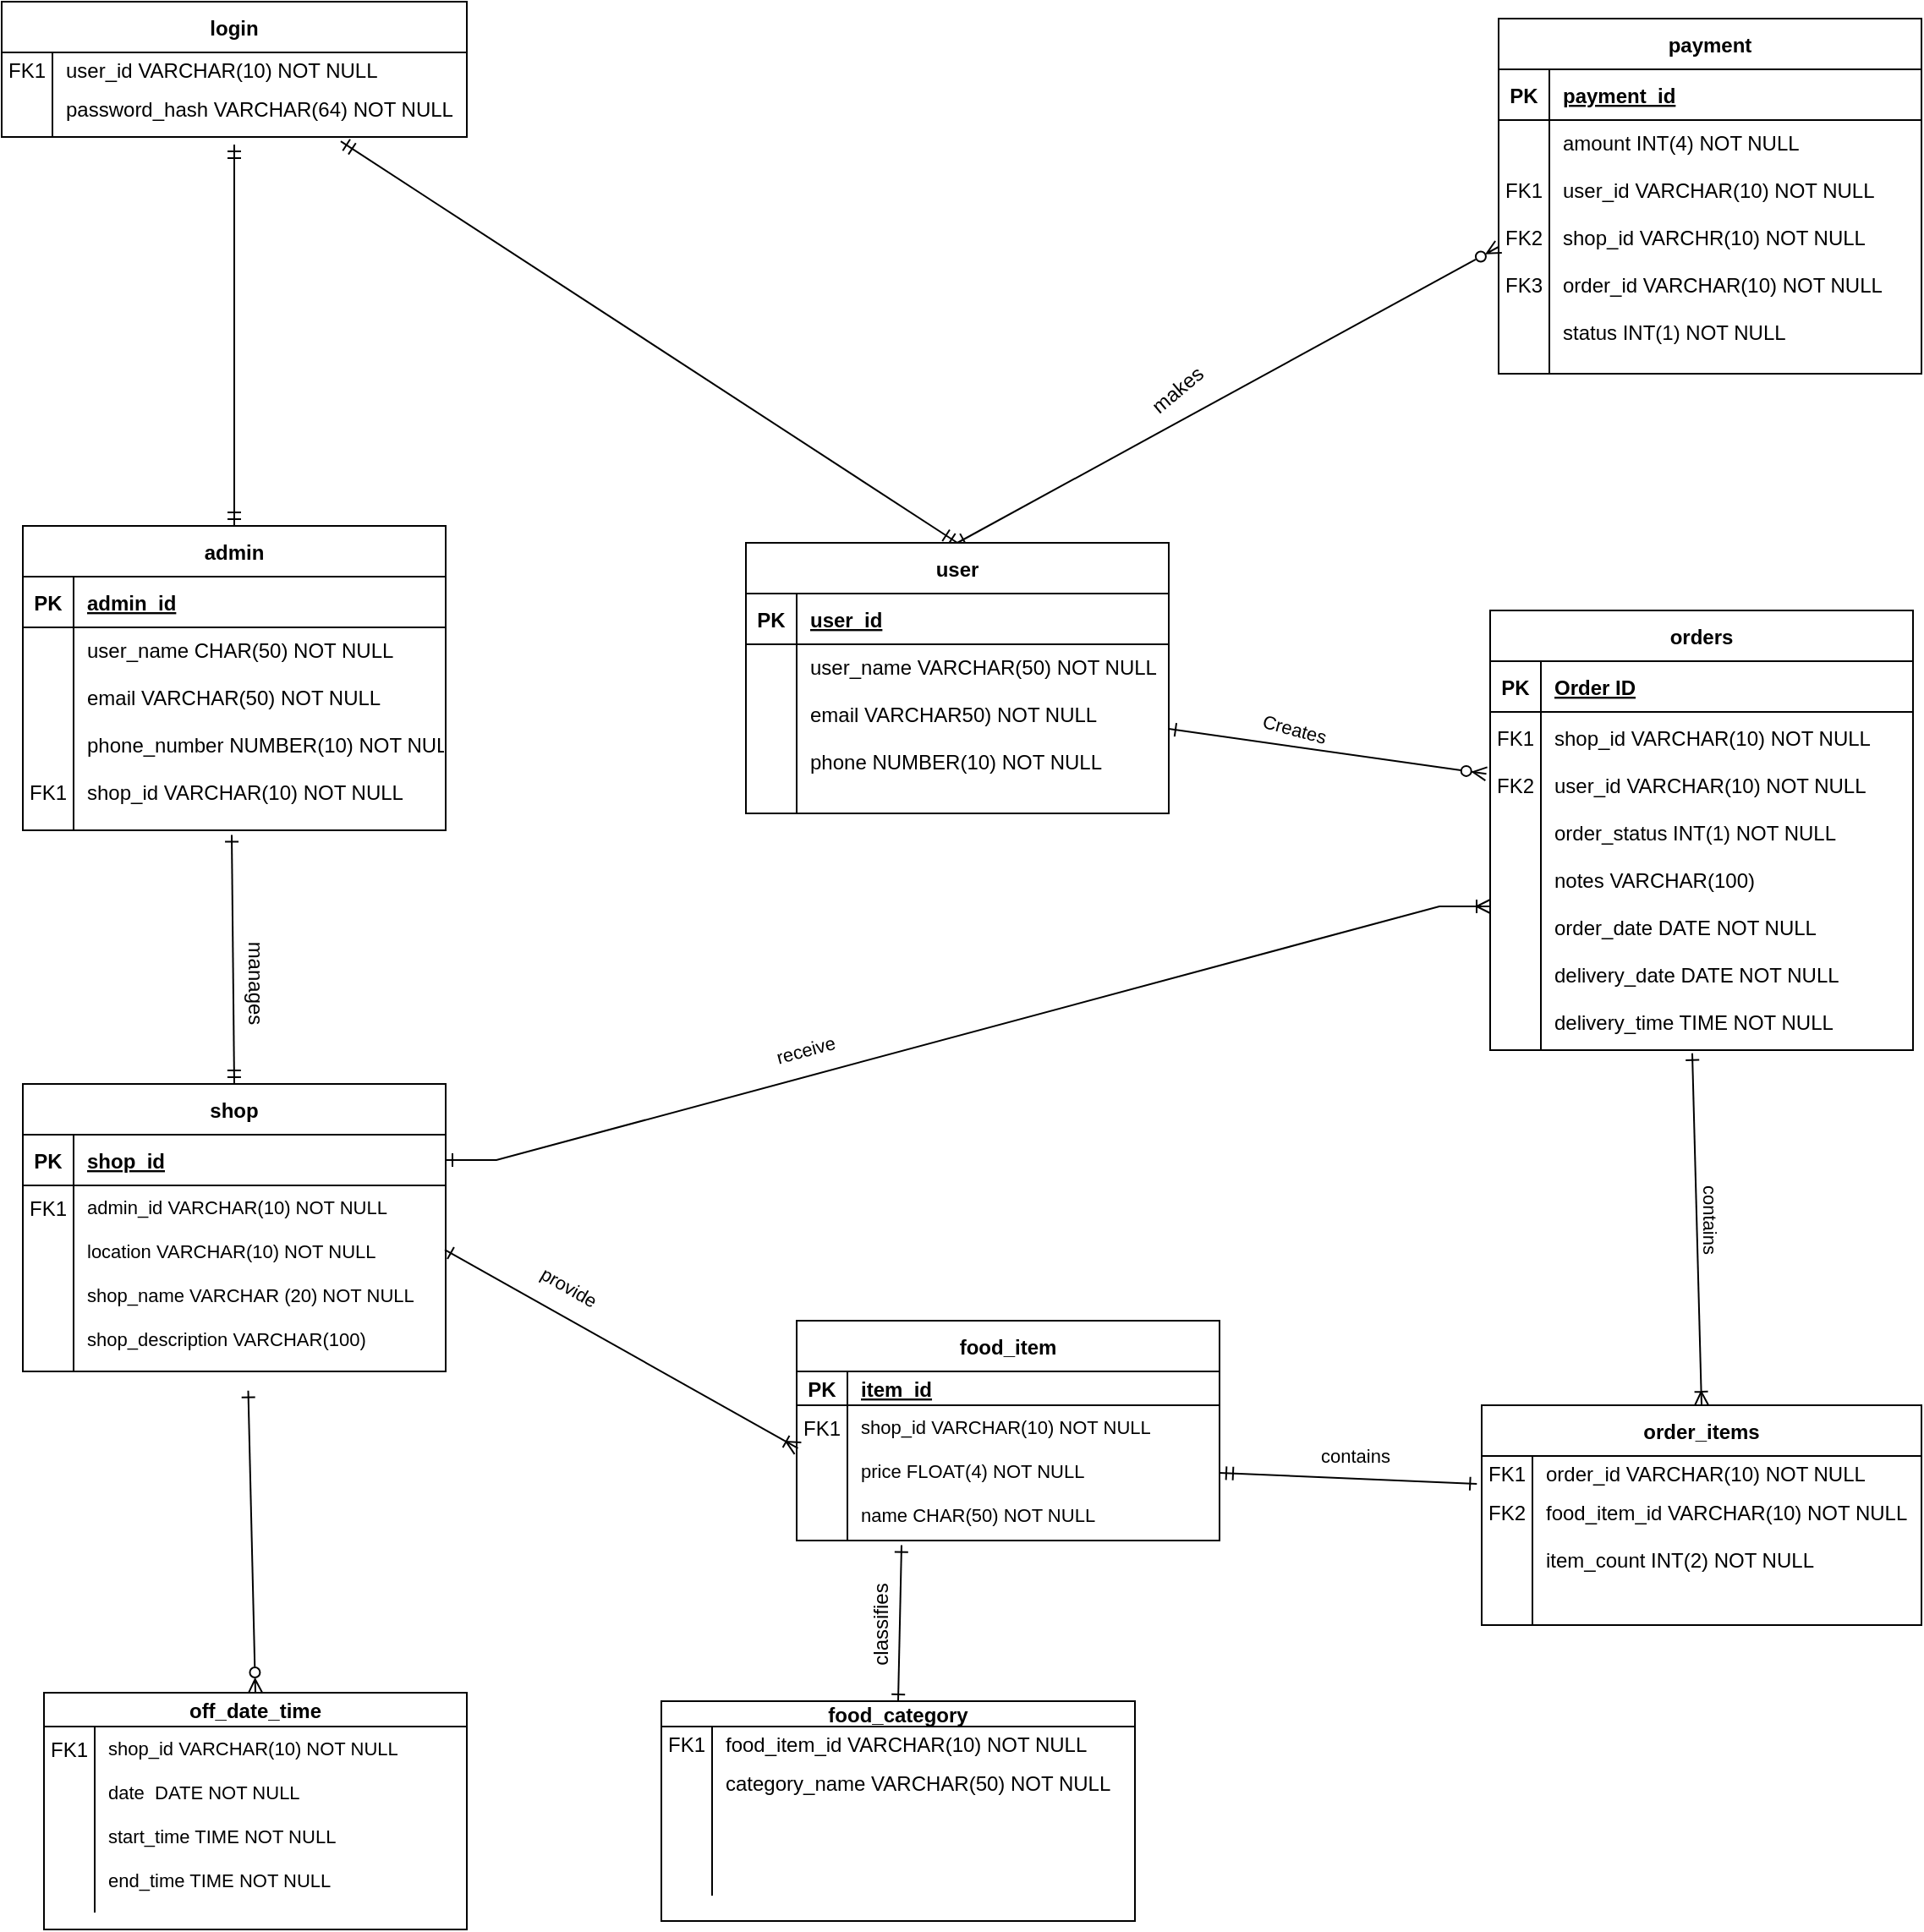 <mxfile version="17.1.3" type="device"><diagram id="R2lEEEUBdFMjLlhIrx00" name="Page-1"><mxGraphModel dx="1943" dy="1705" grid="1" gridSize="10" guides="1" tooltips="1" connect="1" arrows="1" fold="1" page="1" pageScale="1" pageWidth="850" pageHeight="1100" math="0" shadow="0" extFonts="Permanent Marker^https://fonts.googleapis.com/css?family=Permanent+Marker"><root><mxCell id="0"/><mxCell id="1" parent="0"/><mxCell id="C-vyLk0tnHw3VtMMgP7b-1" value="" style="endArrow=ERzeroToMany;startArrow=ERone;endFill=1;startFill=0;exitX=1;exitY=0.5;exitDx=0;exitDy=0;entryX=-0.009;entryY=0.039;entryDx=0;entryDy=0;entryPerimeter=0;" parent="1" source="C-vyLk0tnHw3VtMMgP7b-27" target="C-vyLk0tnHw3VtMMgP7b-9" edge="1"><mxGeometry width="100" height="100" relative="1" as="geometry"><mxPoint x="340" y="720" as="sourcePoint"/><mxPoint x="440" y="620" as="targetPoint"/></mxGeometry></mxCell><mxCell id="uPToIhq1g-ueqpXhTGk2-4" value="Creates" style="edgeLabel;html=1;align=center;verticalAlign=middle;resizable=0;points=[];fontSize=11;rotation=15;" parent="C-vyLk0tnHw3VtMMgP7b-1" vertex="1" connectable="0"><mxGeometry x="-0.127" y="2" relative="1" as="geometry"><mxPoint x="-9" y="-10" as="offset"/></mxGeometry></mxCell><mxCell id="C-vyLk0tnHw3VtMMgP7b-12" value="" style="endArrow=ERoneToMany;startArrow=ERone;endFill=0;startFill=0;exitX=0.478;exitY=1.011;exitDx=0;exitDy=0;exitPerimeter=0;entryX=0.5;entryY=0;entryDx=0;entryDy=0;" parent="1" source="C-vyLk0tnHw3VtMMgP7b-9" target="C-vyLk0tnHw3VtMMgP7b-13" edge="1"><mxGeometry width="100" height="100" relative="1" as="geometry"><mxPoint x="400" y="180" as="sourcePoint"/><mxPoint x="460" y="205" as="targetPoint"/></mxGeometry></mxCell><mxCell id="C-vyLk0tnHw3VtMMgP7b-2" value="orders" style="shape=table;startSize=30;container=1;collapsible=1;childLayout=tableLayout;fixedRows=1;rowLines=0;fontStyle=1;align=center;resizeLast=1;" parent="1" vertex="1"><mxGeometry x="410" y="130" width="250" height="260" as="geometry"><mxRectangle x="450" y="120" width="70" height="30" as="alternateBounds"/></mxGeometry></mxCell><mxCell id="C-vyLk0tnHw3VtMMgP7b-3" value="" style="shape=partialRectangle;collapsible=0;dropTarget=0;pointerEvents=0;fillColor=none;points=[[0,0.5],[1,0.5]];portConstraint=eastwest;top=0;left=0;right=0;bottom=1;" parent="C-vyLk0tnHw3VtMMgP7b-2" vertex="1"><mxGeometry y="30" width="250" height="30" as="geometry"/></mxCell><mxCell id="C-vyLk0tnHw3VtMMgP7b-4" value="PK" style="shape=partialRectangle;overflow=hidden;connectable=0;fillColor=none;top=0;left=0;bottom=0;right=0;fontStyle=1;" parent="C-vyLk0tnHw3VtMMgP7b-3" vertex="1"><mxGeometry width="30" height="30" as="geometry"><mxRectangle width="30" height="30" as="alternateBounds"/></mxGeometry></mxCell><mxCell id="C-vyLk0tnHw3VtMMgP7b-5" value="Order ID" style="shape=partialRectangle;overflow=hidden;connectable=0;fillColor=none;top=0;left=0;bottom=0;right=0;align=left;spacingLeft=6;fontStyle=5;" parent="C-vyLk0tnHw3VtMMgP7b-3" vertex="1"><mxGeometry x="30" width="220" height="30" as="geometry"><mxRectangle width="220" height="30" as="alternateBounds"/></mxGeometry></mxCell><mxCell id="C-vyLk0tnHw3VtMMgP7b-6" value="" style="shape=partialRectangle;collapsible=0;dropTarget=0;pointerEvents=0;fillColor=none;points=[[0,0.5],[1,0.5]];portConstraint=eastwest;top=0;left=0;right=0;bottom=0;" parent="C-vyLk0tnHw3VtMMgP7b-2" vertex="1"><mxGeometry y="60" width="250" height="30" as="geometry"/></mxCell><mxCell id="C-vyLk0tnHw3VtMMgP7b-7" value="FK1" style="shape=partialRectangle;overflow=hidden;connectable=0;fillColor=none;top=0;left=0;bottom=0;right=0;" parent="C-vyLk0tnHw3VtMMgP7b-6" vertex="1"><mxGeometry width="30" height="30" as="geometry"><mxRectangle width="30" height="30" as="alternateBounds"/></mxGeometry></mxCell><mxCell id="C-vyLk0tnHw3VtMMgP7b-8" value="shop_id VARCHAR(10) NOT NULL" style="shape=partialRectangle;overflow=hidden;connectable=0;fillColor=none;top=0;left=0;bottom=0;right=0;align=left;spacingLeft=6;" parent="C-vyLk0tnHw3VtMMgP7b-6" vertex="1"><mxGeometry x="30" width="220" height="30" as="geometry"><mxRectangle width="220" height="30" as="alternateBounds"/></mxGeometry></mxCell><mxCell id="C-vyLk0tnHw3VtMMgP7b-9" value="" style="shape=partialRectangle;collapsible=0;dropTarget=0;pointerEvents=0;fillColor=none;points=[[0,0.5],[1,0.5]];portConstraint=eastwest;top=0;left=0;right=0;bottom=0;" parent="C-vyLk0tnHw3VtMMgP7b-2" vertex="1"><mxGeometry y="90" width="250" height="170" as="geometry"/></mxCell><mxCell id="C-vyLk0tnHw3VtMMgP7b-10" value="FK2" style="shape=partialRectangle;overflow=hidden;connectable=0;fillColor=none;top=0;left=0;bottom=0;right=0;verticalAlign=top;" parent="C-vyLk0tnHw3VtMMgP7b-9" vertex="1"><mxGeometry width="30" height="170" as="geometry"><mxRectangle width="30" height="170" as="alternateBounds"/></mxGeometry></mxCell><mxCell id="C-vyLk0tnHw3VtMMgP7b-11" value="user_id VARCHAR(10) NOT NULL&#10;&#10;order_status INT(1) NOT NULL&#10;&#10;notes VARCHAR(100)&#10;&#10;order_date DATE NOT NULL&#10;&#10;delivery_date DATE NOT NULL&#10;&#10;delivery_time TIME NOT NULL&#10;" style="shape=partialRectangle;overflow=hidden;connectable=0;fillColor=none;top=0;left=0;bottom=0;right=0;align=left;spacingLeft=6;verticalAlign=top;" parent="C-vyLk0tnHw3VtMMgP7b-9" vertex="1"><mxGeometry x="30" width="220" height="170" as="geometry"><mxRectangle width="220" height="170" as="alternateBounds"/></mxGeometry></mxCell><mxCell id="C-vyLk0tnHw3VtMMgP7b-13" value="order_items" style="shape=table;startSize=30;container=1;collapsible=1;childLayout=tableLayout;fixedRows=1;rowLines=0;fontStyle=1;align=center;resizeLast=1;" parent="1" vertex="1"><mxGeometry x="405" y="600" width="260" height="130" as="geometry"/></mxCell><mxCell id="C-vyLk0tnHw3VtMMgP7b-17" value="" style="shape=partialRectangle;collapsible=0;dropTarget=0;pointerEvents=0;fillColor=none;points=[[0,0.5],[1,0.5]];portConstraint=eastwest;top=0;left=0;right=0;bottom=0;" parent="C-vyLk0tnHw3VtMMgP7b-13" vertex="1"><mxGeometry y="30" width="260" height="20" as="geometry"/></mxCell><mxCell id="C-vyLk0tnHw3VtMMgP7b-18" value="FK1" style="shape=partialRectangle;overflow=hidden;connectable=0;fillColor=none;top=0;left=0;bottom=0;right=0;" parent="C-vyLk0tnHw3VtMMgP7b-17" vertex="1"><mxGeometry width="30" height="20" as="geometry"><mxRectangle width="30" height="20" as="alternateBounds"/></mxGeometry></mxCell><mxCell id="C-vyLk0tnHw3VtMMgP7b-19" value="order_id VARCHAR(10) NOT NULL" style="shape=partialRectangle;overflow=hidden;connectable=0;fillColor=none;top=0;left=0;bottom=0;right=0;align=left;spacingLeft=6;" parent="C-vyLk0tnHw3VtMMgP7b-17" vertex="1"><mxGeometry x="30" width="230" height="20" as="geometry"><mxRectangle width="230" height="20" as="alternateBounds"/></mxGeometry></mxCell><mxCell id="C-vyLk0tnHw3VtMMgP7b-20" value="" style="shape=partialRectangle;collapsible=0;dropTarget=0;pointerEvents=0;fillColor=none;points=[[0,0.5],[1,0.5]];portConstraint=eastwest;top=0;left=0;right=0;bottom=0;" parent="C-vyLk0tnHw3VtMMgP7b-13" vertex="1"><mxGeometry y="50" width="260" height="80" as="geometry"/></mxCell><mxCell id="C-vyLk0tnHw3VtMMgP7b-21" value="FK2" style="shape=partialRectangle;overflow=hidden;connectable=0;fillColor=none;top=0;left=0;bottom=0;right=0;verticalAlign=top;" parent="C-vyLk0tnHw3VtMMgP7b-20" vertex="1"><mxGeometry width="30" height="80" as="geometry"><mxRectangle width="30" height="80" as="alternateBounds"/></mxGeometry></mxCell><mxCell id="C-vyLk0tnHw3VtMMgP7b-22" value="food_item_id VARCHAR(10) NOT NULL&#10;&#10;item_count INT(2) NOT NULL" style="shape=partialRectangle;overflow=hidden;connectable=0;fillColor=none;top=0;left=0;bottom=0;right=0;align=left;spacingLeft=6;verticalAlign=top;" parent="C-vyLk0tnHw3VtMMgP7b-20" vertex="1"><mxGeometry x="30" width="230" height="80" as="geometry"><mxRectangle width="230" height="80" as="alternateBounds"/></mxGeometry></mxCell><mxCell id="uPToIhq1g-ueqpXhTGk2-53" style="edgeStyle=none;rounded=0;orthogonalLoop=1;jettySize=auto;html=1;exitX=0.5;exitY=0;exitDx=0;exitDy=0;fontSize=12;startArrow=ERmandOne;startFill=0;endArrow=ERmandOne;endFill=0;entryX=0.729;entryY=1.086;entryDx=0;entryDy=0;entryPerimeter=0;" parent="1" source="C-vyLk0tnHw3VtMMgP7b-23" target="uPToIhq1g-ueqpXhTGk2-49" edge="1"><mxGeometry relative="1" as="geometry"><mxPoint x="-150" y="-10" as="targetPoint"/></mxGeometry></mxCell><mxCell id="uPToIhq1g-ueqpXhTGk2-61" style="edgeStyle=none;rounded=0;orthogonalLoop=1;jettySize=auto;html=1;exitX=0.5;exitY=0;exitDx=0;exitDy=0;entryX=0;entryY=0.5;entryDx=0;entryDy=0;fontSize=12;startArrow=ERone;startFill=0;endArrow=ERzeroToMany;endFill=0;" parent="1" source="C-vyLk0tnHw3VtMMgP7b-23" target="uPToIhq1g-ueqpXhTGk2-58" edge="1"><mxGeometry relative="1" as="geometry"/></mxCell><mxCell id="C-vyLk0tnHw3VtMMgP7b-23" value="user" style="shape=table;startSize=30;container=1;collapsible=1;childLayout=tableLayout;fixedRows=1;rowLines=0;fontStyle=1;align=center;resizeLast=1;" parent="1" vertex="1"><mxGeometry x="-30" y="90" width="250" height="160" as="geometry"><mxRectangle x="20" y="150" width="60" height="30" as="alternateBounds"/></mxGeometry></mxCell><mxCell id="C-vyLk0tnHw3VtMMgP7b-24" value="" style="shape=partialRectangle;collapsible=0;dropTarget=0;pointerEvents=0;fillColor=none;points=[[0,0.5],[1,0.5]];portConstraint=eastwest;top=0;left=0;right=0;bottom=1;" parent="C-vyLk0tnHw3VtMMgP7b-23" vertex="1"><mxGeometry y="30" width="250" height="30" as="geometry"/></mxCell><mxCell id="C-vyLk0tnHw3VtMMgP7b-25" value="PK" style="shape=partialRectangle;overflow=hidden;connectable=0;fillColor=none;top=0;left=0;bottom=0;right=0;fontStyle=1;" parent="C-vyLk0tnHw3VtMMgP7b-24" vertex="1"><mxGeometry width="30" height="30" as="geometry"><mxRectangle width="30" height="30" as="alternateBounds"/></mxGeometry></mxCell><mxCell id="C-vyLk0tnHw3VtMMgP7b-26" value="user_id" style="shape=partialRectangle;overflow=hidden;connectable=0;fillColor=none;top=0;left=0;bottom=0;right=0;align=left;spacingLeft=6;fontStyle=5;" parent="C-vyLk0tnHw3VtMMgP7b-24" vertex="1"><mxGeometry x="30" width="220" height="30" as="geometry"><mxRectangle width="220" height="30" as="alternateBounds"/></mxGeometry></mxCell><mxCell id="C-vyLk0tnHw3VtMMgP7b-27" value="" style="shape=partialRectangle;collapsible=0;dropTarget=0;pointerEvents=0;fillColor=none;points=[[0,0.5],[1,0.5]];portConstraint=eastwest;top=0;left=0;right=0;bottom=0;" parent="C-vyLk0tnHw3VtMMgP7b-23" vertex="1"><mxGeometry y="60" width="250" height="100" as="geometry"/></mxCell><mxCell id="C-vyLk0tnHw3VtMMgP7b-28" value="" style="shape=partialRectangle;overflow=hidden;connectable=0;fillColor=none;top=0;left=0;bottom=0;right=0;" parent="C-vyLk0tnHw3VtMMgP7b-27" vertex="1"><mxGeometry width="30" height="100" as="geometry"><mxRectangle width="30" height="100" as="alternateBounds"/></mxGeometry></mxCell><mxCell id="C-vyLk0tnHw3VtMMgP7b-29" value="user_name VARCHAR(50) NOT NULL&#10;&#10;email VARCHAR50) NOT NULL&#10;&#10;phone NUMBER(10) NOT NULL" style="shape=partialRectangle;overflow=hidden;connectable=0;fillColor=none;top=0;left=0;bottom=0;right=0;align=left;spacingLeft=6;fontSize=12;verticalAlign=top;" parent="C-vyLk0tnHw3VtMMgP7b-27" vertex="1"><mxGeometry x="30" width="220" height="100" as="geometry"><mxRectangle width="220" height="100" as="alternateBounds"/></mxGeometry></mxCell><mxCell id="uPToIhq1g-ueqpXhTGk2-5" value="contains" style="text;html=1;align=center;verticalAlign=middle;resizable=0;points=[];autosize=1;strokeColor=none;fillColor=none;fontSize=11;rotation=90;" parent="1" vertex="1"><mxGeometry x="510" y="480" width="60" height="20" as="geometry"/></mxCell><mxCell id="uPToIhq1g-ueqpXhTGk2-6" value="" style="endArrow=ERmandOne;startArrow=ERone;endFill=0;startFill=0;exitX=-0.011;exitY=-0.043;exitDx=0;exitDy=0;exitPerimeter=0;entryX=1;entryY=0.5;entryDx=0;entryDy=0;" parent="1" source="C-vyLk0tnHw3VtMMgP7b-20" target="uPToIhq1g-ueqpXhTGk2-12" edge="1"><mxGeometry width="100" height="100" relative="1" as="geometry"><mxPoint x="360" y="540" as="sourcePoint"/><mxPoint x="420" y="985" as="targetPoint"/></mxGeometry></mxCell><mxCell id="uPToIhq1g-ueqpXhTGk2-8" value="food_item" style="shape=table;startSize=30;container=1;collapsible=1;childLayout=tableLayout;fixedRows=1;rowLines=0;fontStyle=1;align=center;resizeLast=1;" parent="1" vertex="1"><mxGeometry y="550" width="250" height="130" as="geometry"/></mxCell><mxCell id="uPToIhq1g-ueqpXhTGk2-9" value="" style="shape=partialRectangle;collapsible=0;dropTarget=0;pointerEvents=0;fillColor=none;points=[[0,0.5],[1,0.5]];portConstraint=eastwest;top=0;left=0;right=0;bottom=1;" parent="uPToIhq1g-ueqpXhTGk2-8" vertex="1"><mxGeometry y="30" width="250" height="20" as="geometry"/></mxCell><mxCell id="uPToIhq1g-ueqpXhTGk2-10" value="PK" style="shape=partialRectangle;overflow=hidden;connectable=0;fillColor=none;top=0;left=0;bottom=0;right=0;fontStyle=1;" parent="uPToIhq1g-ueqpXhTGk2-9" vertex="1"><mxGeometry width="30" height="20" as="geometry"><mxRectangle width="30" height="20" as="alternateBounds"/></mxGeometry></mxCell><mxCell id="uPToIhq1g-ueqpXhTGk2-11" value="item_id" style="shape=partialRectangle;overflow=hidden;connectable=0;fillColor=none;top=0;left=0;bottom=0;right=0;align=left;spacingLeft=6;fontStyle=5;" parent="uPToIhq1g-ueqpXhTGk2-9" vertex="1"><mxGeometry x="30" width="220" height="20" as="geometry"><mxRectangle width="220" height="20" as="alternateBounds"/></mxGeometry></mxCell><mxCell id="uPToIhq1g-ueqpXhTGk2-12" value="" style="shape=partialRectangle;collapsible=0;dropTarget=0;pointerEvents=0;fillColor=none;points=[[0,0.5],[1,0.5]];portConstraint=eastwest;top=0;left=0;right=0;bottom=0;" parent="uPToIhq1g-ueqpXhTGk2-8" vertex="1"><mxGeometry y="50" width="250" height="80" as="geometry"/></mxCell><mxCell id="uPToIhq1g-ueqpXhTGk2-13" value="FK1" style="shape=partialRectangle;overflow=hidden;connectable=0;fillColor=none;top=0;left=0;bottom=0;right=0;verticalAlign=top;" parent="uPToIhq1g-ueqpXhTGk2-12" vertex="1"><mxGeometry width="30" height="80" as="geometry"><mxRectangle width="30" height="80" as="alternateBounds"/></mxGeometry></mxCell><mxCell id="uPToIhq1g-ueqpXhTGk2-14" value="shop_id VARCHAR(10) NOT NULL&#10;&#10;price FLOAT(4) NOT NULL&#10;&#10;name CHAR(50) NOT NULL&#10;" style="shape=partialRectangle;overflow=hidden;connectable=0;fillColor=none;top=0;left=0;bottom=0;right=0;align=left;spacingLeft=6;fontSize=11;verticalAlign=top;" parent="uPToIhq1g-ueqpXhTGk2-12" vertex="1"><mxGeometry x="30" width="220" height="80" as="geometry"><mxRectangle width="220" height="80" as="alternateBounds"/></mxGeometry></mxCell><mxCell id="uPToIhq1g-ueqpXhTGk2-15" value="contains" style="text;html=1;align=center;verticalAlign=middle;resizable=0;points=[];autosize=1;strokeColor=none;fillColor=none;fontSize=11;rotation=0;" parent="1" vertex="1"><mxGeometry x="300" y="620" width="60" height="20" as="geometry"/></mxCell><mxCell id="uPToIhq1g-ueqpXhTGk2-23" style="rounded=0;orthogonalLoop=1;jettySize=auto;html=1;fontSize=11;endArrow=ERoneToMany;endFill=0;entryX=0.003;entryY=0.318;entryDx=0;entryDy=0;entryPerimeter=0;exitX=0.998;exitY=0.346;exitDx=0;exitDy=0;exitPerimeter=0;startArrow=ERone;startFill=0;" parent="1" source="uPToIhq1g-ueqpXhTGk2-20" target="uPToIhq1g-ueqpXhTGk2-12" edge="1"><mxGeometry relative="1" as="geometry"><mxPoint x="60" y="720" as="targetPoint"/></mxGeometry></mxCell><mxCell id="uPToIhq1g-ueqpXhTGk2-16" value="shop" style="shape=table;startSize=30;container=1;collapsible=1;childLayout=tableLayout;fixedRows=1;rowLines=0;fontStyle=1;align=center;resizeLast=1;" parent="1" vertex="1"><mxGeometry x="-457.5" y="410" width="250" height="170" as="geometry"/></mxCell><mxCell id="uPToIhq1g-ueqpXhTGk2-17" value="" style="shape=partialRectangle;collapsible=0;dropTarget=0;pointerEvents=0;fillColor=none;points=[[0,0.5],[1,0.5]];portConstraint=eastwest;top=0;left=0;right=0;bottom=1;" parent="uPToIhq1g-ueqpXhTGk2-16" vertex="1"><mxGeometry y="30" width="250" height="30" as="geometry"/></mxCell><mxCell id="uPToIhq1g-ueqpXhTGk2-18" value="PK" style="shape=partialRectangle;overflow=hidden;connectable=0;fillColor=none;top=0;left=0;bottom=0;right=0;fontStyle=1;" parent="uPToIhq1g-ueqpXhTGk2-17" vertex="1"><mxGeometry width="30" height="30" as="geometry"><mxRectangle width="30" height="30" as="alternateBounds"/></mxGeometry></mxCell><mxCell id="uPToIhq1g-ueqpXhTGk2-19" value="shop_id" style="shape=partialRectangle;overflow=hidden;connectable=0;fillColor=none;top=0;left=0;bottom=0;right=0;align=left;spacingLeft=6;fontStyle=5;" parent="uPToIhq1g-ueqpXhTGk2-17" vertex="1"><mxGeometry x="30" width="220" height="30" as="geometry"><mxRectangle width="220" height="30" as="alternateBounds"/></mxGeometry></mxCell><mxCell id="uPToIhq1g-ueqpXhTGk2-20" value="" style="shape=partialRectangle;collapsible=0;dropTarget=0;pointerEvents=0;fillColor=none;points=[[0,0.5],[1,0.5]];portConstraint=eastwest;top=0;left=0;right=0;bottom=0;" parent="uPToIhq1g-ueqpXhTGk2-16" vertex="1"><mxGeometry y="60" width="250" height="110" as="geometry"/></mxCell><mxCell id="uPToIhq1g-ueqpXhTGk2-21" value="FK1" style="shape=partialRectangle;overflow=hidden;connectable=0;fillColor=none;top=0;left=0;bottom=0;right=0;verticalAlign=top;" parent="uPToIhq1g-ueqpXhTGk2-20" vertex="1"><mxGeometry width="30" height="110" as="geometry"><mxRectangle width="30" height="110" as="alternateBounds"/></mxGeometry></mxCell><mxCell id="uPToIhq1g-ueqpXhTGk2-22" value="admin_id VARCHAR(10) NOT NULL&#10;&#10;location VARCHAR(10) NOT NULL&#10;&#10;shop_name VARCHAR (20) NOT NULL&#10;&#10;shop_description VARCHAR(100)&#10;&#10;" style="shape=partialRectangle;overflow=hidden;connectable=0;fillColor=none;top=0;left=0;bottom=0;right=0;align=left;spacingLeft=6;fontSize=11;verticalAlign=top;" parent="uPToIhq1g-ueqpXhTGk2-20" vertex="1"><mxGeometry x="30" width="220" height="110" as="geometry"><mxRectangle width="220" height="110" as="alternateBounds"/></mxGeometry></mxCell><mxCell id="uPToIhq1g-ueqpXhTGk2-24" style="edgeStyle=entityRelationEdgeStyle;rounded=0;orthogonalLoop=1;jettySize=auto;html=1;exitX=1;exitY=0.5;exitDx=0;exitDy=0;fontSize=11;startArrow=ERone;startFill=0;endArrow=ERoneToMany;endFill=0;entryX=0;entryY=0.5;entryDx=0;entryDy=0;" parent="1" source="uPToIhq1g-ueqpXhTGk2-17" target="C-vyLk0tnHw3VtMMgP7b-9" edge="1"><mxGeometry relative="1" as="geometry"><mxPoint x="340" y="450" as="targetPoint"/></mxGeometry></mxCell><mxCell id="uPToIhq1g-ueqpXhTGk2-25" value="receive" style="text;html=1;align=center;verticalAlign=middle;resizable=0;points=[];autosize=1;strokeColor=none;fillColor=none;fontSize=11;rotation=-15;" parent="1" vertex="1"><mxGeometry x="-20" y="380" width="50" height="20" as="geometry"/></mxCell><mxCell id="uPToIhq1g-ueqpXhTGk2-26" value="provide" style="text;html=1;align=center;verticalAlign=middle;resizable=0;points=[];autosize=1;strokeColor=none;fillColor=none;fontSize=11;rotation=30;" parent="1" vertex="1"><mxGeometry x="-160" y="520" width="50" height="20" as="geometry"/></mxCell><mxCell id="uPToIhq1g-ueqpXhTGk2-29" value="admin" style="shape=table;startSize=30;container=1;collapsible=1;childLayout=tableLayout;fixedRows=1;rowLines=0;fontStyle=1;align=center;resizeLast=1;" parent="1" vertex="1"><mxGeometry x="-457.5" y="80" width="250" height="180" as="geometry"><mxRectangle x="20" y="150" width="60" height="30" as="alternateBounds"/></mxGeometry></mxCell><mxCell id="uPToIhq1g-ueqpXhTGk2-30" value="" style="shape=partialRectangle;collapsible=0;dropTarget=0;pointerEvents=0;fillColor=none;points=[[0,0.5],[1,0.5]];portConstraint=eastwest;top=0;left=0;right=0;bottom=1;" parent="uPToIhq1g-ueqpXhTGk2-29" vertex="1"><mxGeometry y="30" width="250" height="30" as="geometry"/></mxCell><mxCell id="uPToIhq1g-ueqpXhTGk2-31" value="PK" style="shape=partialRectangle;overflow=hidden;connectable=0;fillColor=none;top=0;left=0;bottom=0;right=0;fontStyle=1;" parent="uPToIhq1g-ueqpXhTGk2-30" vertex="1"><mxGeometry width="30" height="30" as="geometry"><mxRectangle width="30" height="30" as="alternateBounds"/></mxGeometry></mxCell><mxCell id="uPToIhq1g-ueqpXhTGk2-32" value="admin_id" style="shape=partialRectangle;overflow=hidden;connectable=0;fillColor=none;top=0;left=0;bottom=0;right=0;align=left;spacingLeft=6;fontStyle=5;" parent="uPToIhq1g-ueqpXhTGk2-30" vertex="1"><mxGeometry x="30" width="220" height="30" as="geometry"><mxRectangle width="220" height="30" as="alternateBounds"/></mxGeometry></mxCell><mxCell id="uPToIhq1g-ueqpXhTGk2-33" value="" style="shape=partialRectangle;collapsible=0;dropTarget=0;pointerEvents=0;fillColor=none;points=[[0,0.5],[1,0.5]];portConstraint=eastwest;top=0;left=0;right=0;bottom=0;" parent="uPToIhq1g-ueqpXhTGk2-29" vertex="1"><mxGeometry y="60" width="250" height="120" as="geometry"/></mxCell><mxCell id="uPToIhq1g-ueqpXhTGk2-34" value="&#10;&#10;&#10;&#10;&#10;&#10;FK1" style="shape=partialRectangle;overflow=hidden;connectable=0;fillColor=none;top=0;left=0;bottom=0;right=0;verticalAlign=top;" parent="uPToIhq1g-ueqpXhTGk2-33" vertex="1"><mxGeometry width="30" height="120" as="geometry"><mxRectangle width="30" height="120" as="alternateBounds"/></mxGeometry></mxCell><mxCell id="uPToIhq1g-ueqpXhTGk2-35" value="user_name CHAR(50) NOT NULL&#10;&#10;email VARCHAR(50) NOT NULL&#10;&#10;phone_number NUMBER(10) NOT NULL&#10;&#10;shop_id VARCHAR(10) NOT NULL" style="shape=partialRectangle;overflow=hidden;connectable=0;fillColor=none;top=0;left=0;bottom=0;right=0;align=left;spacingLeft=6;fontSize=12;verticalAlign=top;" parent="uPToIhq1g-ueqpXhTGk2-33" vertex="1"><mxGeometry x="30" width="220" height="120" as="geometry"><mxRectangle width="220" height="120" as="alternateBounds"/></mxGeometry></mxCell><mxCell id="uPToIhq1g-ueqpXhTGk2-36" style="rounded=0;orthogonalLoop=1;jettySize=auto;html=1;exitX=0.494;exitY=1.023;exitDx=0;exitDy=0;entryX=0.5;entryY=0;entryDx=0;entryDy=0;fontSize=12;startArrow=ERone;startFill=0;endArrow=ERmandOne;endFill=0;exitPerimeter=0;" parent="1" source="uPToIhq1g-ueqpXhTGk2-33" target="uPToIhq1g-ueqpXhTGk2-16" edge="1"><mxGeometry relative="1" as="geometry"/></mxCell><mxCell id="uPToIhq1g-ueqpXhTGk2-37" value="manages" style="text;html=1;align=center;verticalAlign=middle;resizable=0;points=[];autosize=1;strokeColor=none;fillColor=none;fontSize=12;rotation=90;" parent="1" vertex="1"><mxGeometry x="-355" y="340" width="70" height="20" as="geometry"/></mxCell><mxCell id="uPToIhq1g-ueqpXhTGk2-45" value="login" style="shape=table;startSize=30;container=1;collapsible=1;childLayout=tableLayout;fixedRows=1;rowLines=0;fontStyle=1;align=center;resizeLast=1;" parent="1" vertex="1"><mxGeometry x="-470" y="-230" width="275" height="80" as="geometry"><mxRectangle x="-352.5" y="-100" width="60" height="30" as="alternateBounds"/></mxGeometry></mxCell><mxCell id="uPToIhq1g-ueqpXhTGk2-46" value="" style="shape=partialRectangle;collapsible=0;dropTarget=0;pointerEvents=0;fillColor=none;points=[[0,0.5],[1,0.5]];portConstraint=eastwest;top=0;left=0;right=0;bottom=0;" parent="uPToIhq1g-ueqpXhTGk2-45" vertex="1"><mxGeometry y="30" width="275" height="20" as="geometry"/></mxCell><mxCell id="uPToIhq1g-ueqpXhTGk2-47" value="FK1" style="shape=partialRectangle;overflow=hidden;connectable=0;fillColor=none;top=0;left=0;bottom=0;right=0;" parent="uPToIhq1g-ueqpXhTGk2-46" vertex="1"><mxGeometry width="30" height="20" as="geometry"><mxRectangle width="30" height="20" as="alternateBounds"/></mxGeometry></mxCell><mxCell id="uPToIhq1g-ueqpXhTGk2-48" value="user_id VARCHAR(10) NOT NULL" style="shape=partialRectangle;overflow=hidden;connectable=0;fillColor=none;top=0;left=0;bottom=0;right=0;align=left;spacingLeft=6;" parent="uPToIhq1g-ueqpXhTGk2-46" vertex="1"><mxGeometry x="30" width="245" height="20" as="geometry"><mxRectangle width="245" height="20" as="alternateBounds"/></mxGeometry></mxCell><mxCell id="uPToIhq1g-ueqpXhTGk2-49" value="" style="shape=partialRectangle;collapsible=0;dropTarget=0;pointerEvents=0;fillColor=none;points=[[0,0.5],[1,0.5]];portConstraint=eastwest;top=0;left=0;right=0;bottom=0;" parent="uPToIhq1g-ueqpXhTGk2-45" vertex="1"><mxGeometry y="50" width="275" height="30" as="geometry"/></mxCell><mxCell id="uPToIhq1g-ueqpXhTGk2-50" value="" style="shape=partialRectangle;overflow=hidden;connectable=0;fillColor=none;top=0;left=0;bottom=0;right=0;verticalAlign=top;" parent="uPToIhq1g-ueqpXhTGk2-49" vertex="1"><mxGeometry width="30" height="30" as="geometry"><mxRectangle width="30" height="30" as="alternateBounds"/></mxGeometry></mxCell><mxCell id="uPToIhq1g-ueqpXhTGk2-51" value="password_hash VARCHAR(64) NOT NULL" style="shape=partialRectangle;overflow=hidden;connectable=0;fillColor=none;top=0;left=0;bottom=0;right=0;align=left;spacingLeft=6;verticalAlign=top;" parent="uPToIhq1g-ueqpXhTGk2-49" vertex="1"><mxGeometry x="30" width="245" height="30" as="geometry"><mxRectangle width="245" height="30" as="alternateBounds"/></mxGeometry></mxCell><mxCell id="uPToIhq1g-ueqpXhTGk2-52" style="edgeStyle=none;rounded=0;orthogonalLoop=1;jettySize=auto;html=1;exitX=0.5;exitY=1.149;exitDx=0;exitDy=0;entryX=0.5;entryY=0;entryDx=0;entryDy=0;fontSize=12;startArrow=ERmandOne;startFill=0;endArrow=ERmandOne;endFill=0;exitPerimeter=0;" parent="1" source="uPToIhq1g-ueqpXhTGk2-49" target="uPToIhq1g-ueqpXhTGk2-29" edge="1"><mxGeometry relative="1" as="geometry"/></mxCell><mxCell id="uPToIhq1g-ueqpXhTGk2-54" value="payment" style="shape=table;startSize=30;container=1;collapsible=1;childLayout=tableLayout;fixedRows=1;rowLines=0;fontStyle=1;align=center;resizeLast=1;" parent="1" vertex="1"><mxGeometry x="415" y="-220" width="250" height="210" as="geometry"><mxRectangle x="20" y="150" width="60" height="30" as="alternateBounds"/></mxGeometry></mxCell><mxCell id="uPToIhq1g-ueqpXhTGk2-55" value="" style="shape=partialRectangle;collapsible=0;dropTarget=0;pointerEvents=0;fillColor=none;points=[[0,0.5],[1,0.5]];portConstraint=eastwest;top=0;left=0;right=0;bottom=1;" parent="uPToIhq1g-ueqpXhTGk2-54" vertex="1"><mxGeometry y="30" width="250" height="30" as="geometry"/></mxCell><mxCell id="uPToIhq1g-ueqpXhTGk2-56" value="PK" style="shape=partialRectangle;overflow=hidden;connectable=0;fillColor=none;top=0;left=0;bottom=0;right=0;fontStyle=1;" parent="uPToIhq1g-ueqpXhTGk2-55" vertex="1"><mxGeometry width="30" height="30" as="geometry"><mxRectangle width="30" height="30" as="alternateBounds"/></mxGeometry></mxCell><mxCell id="uPToIhq1g-ueqpXhTGk2-57" value="payment_id" style="shape=partialRectangle;overflow=hidden;connectable=0;fillColor=none;top=0;left=0;bottom=0;right=0;align=left;spacingLeft=6;fontStyle=5;" parent="uPToIhq1g-ueqpXhTGk2-55" vertex="1"><mxGeometry x="30" width="220" height="30" as="geometry"><mxRectangle width="220" height="30" as="alternateBounds"/></mxGeometry></mxCell><mxCell id="uPToIhq1g-ueqpXhTGk2-58" value="" style="shape=partialRectangle;collapsible=0;dropTarget=0;pointerEvents=0;fillColor=none;points=[[0,0.5],[1,0.5]];portConstraint=eastwest;top=0;left=0;right=0;bottom=0;" parent="uPToIhq1g-ueqpXhTGk2-54" vertex="1"><mxGeometry y="60" width="250" height="150" as="geometry"/></mxCell><mxCell id="uPToIhq1g-ueqpXhTGk2-59" value="&#10;&#10;FK1&#10;&#10;FK2&#10;&#10;FK3" style="shape=partialRectangle;overflow=hidden;connectable=0;fillColor=none;top=0;left=0;bottom=0;right=0;verticalAlign=top;" parent="uPToIhq1g-ueqpXhTGk2-58" vertex="1"><mxGeometry width="30" height="150" as="geometry"><mxRectangle width="30" height="150" as="alternateBounds"/></mxGeometry></mxCell><mxCell id="uPToIhq1g-ueqpXhTGk2-60" value="amount INT(4) NOT NULL&#10;&#10;user_id VARCHAR(10) NOT NULL&#10;&#10;shop_id VARCHR(10) NOT NULL&#10;&#10;order_id VARCHAR(10) NOT NULL&#10;&#10;status INT(1) NOT NULL" style="shape=partialRectangle;overflow=hidden;connectable=0;fillColor=none;top=0;left=0;bottom=0;right=0;align=left;spacingLeft=6;fontSize=12;verticalAlign=top;" parent="uPToIhq1g-ueqpXhTGk2-58" vertex="1"><mxGeometry x="30" width="220" height="150" as="geometry"><mxRectangle width="220" height="150" as="alternateBounds"/></mxGeometry></mxCell><mxCell id="uPToIhq1g-ueqpXhTGk2-62" value="makes" style="text;html=1;align=center;verticalAlign=middle;resizable=0;points=[];autosize=1;strokeColor=none;fillColor=none;fontSize=12;rotation=-40;" parent="1" vertex="1"><mxGeometry x="200" y="-10" width="50" height="20" as="geometry"/></mxCell><mxCell id="uPToIhq1g-ueqpXhTGk2-63" value="off_date_time" style="shape=table;startSize=20;container=1;collapsible=1;childLayout=tableLayout;fixedRows=1;rowLines=0;fontStyle=1;align=center;resizeLast=1;" parent="1" vertex="1"><mxGeometry x="-445" y="770" width="250" height="140" as="geometry"/></mxCell><mxCell id="uPToIhq1g-ueqpXhTGk2-67" value="" style="shape=partialRectangle;collapsible=0;dropTarget=0;pointerEvents=0;fillColor=none;points=[[0,0.5],[1,0.5]];portConstraint=eastwest;top=0;left=0;right=0;bottom=0;" parent="uPToIhq1g-ueqpXhTGk2-63" vertex="1"><mxGeometry y="20" width="250" height="110" as="geometry"/></mxCell><mxCell id="uPToIhq1g-ueqpXhTGk2-68" value="FK1" style="shape=partialRectangle;overflow=hidden;connectable=0;fillColor=none;top=0;left=0;bottom=0;right=0;verticalAlign=top;" parent="uPToIhq1g-ueqpXhTGk2-67" vertex="1"><mxGeometry width="30" height="110" as="geometry"><mxRectangle width="30" height="110" as="alternateBounds"/></mxGeometry></mxCell><mxCell id="uPToIhq1g-ueqpXhTGk2-69" value="shop_id VARCHAR(10) NOT NULL&#10;&#10;date  DATE NOT NULL&#10;&#10;start_time TIME NOT NULL&#10;&#10;end_time TIME NOT NULL&#10;&#10;" style="shape=partialRectangle;overflow=hidden;connectable=0;fillColor=none;top=0;left=0;bottom=0;right=0;align=left;spacingLeft=6;fontSize=11;verticalAlign=top;" parent="uPToIhq1g-ueqpXhTGk2-67" vertex="1"><mxGeometry x="30" width="220" height="110" as="geometry"><mxRectangle width="220" height="110" as="alternateBounds"/></mxGeometry></mxCell><mxCell id="uPToIhq1g-ueqpXhTGk2-70" style="edgeStyle=none;rounded=0;orthogonalLoop=1;jettySize=auto;html=1;exitX=0.533;exitY=1.103;exitDx=0;exitDy=0;fontSize=12;startArrow=ERone;startFill=0;endArrow=ERzeroToMany;endFill=0;exitPerimeter=0;entryX=0.5;entryY=0;entryDx=0;entryDy=0;" parent="1" source="uPToIhq1g-ueqpXhTGk2-20" target="uPToIhq1g-ueqpXhTGk2-63" edge="1"><mxGeometry relative="1" as="geometry"/></mxCell><mxCell id="uqau6ux7lQCNho5NVKT9-8" style="rounded=0;orthogonalLoop=1;jettySize=auto;html=1;exitX=0.5;exitY=0;exitDx=0;exitDy=0;entryX=0.248;entryY=1.035;entryDx=0;entryDy=0;entryPerimeter=0;endArrow=ERone;endFill=0;startArrow=ERone;startFill=0;" edge="1" parent="1" source="uqau6ux7lQCNho5NVKT9-1" target="uPToIhq1g-ueqpXhTGk2-12"><mxGeometry relative="1" as="geometry"/></mxCell><mxCell id="uqau6ux7lQCNho5NVKT9-1" value="food_category" style="shape=table;startSize=15;container=1;collapsible=1;childLayout=tableLayout;fixedRows=1;rowLines=0;fontStyle=1;align=center;resizeLast=1;" vertex="1" parent="1"><mxGeometry x="-80" y="775" width="280" height="130" as="geometry"/></mxCell><mxCell id="uqau6ux7lQCNho5NVKT9-2" value="" style="shape=partialRectangle;collapsible=0;dropTarget=0;pointerEvents=0;fillColor=none;points=[[0,0.5],[1,0.5]];portConstraint=eastwest;top=0;left=0;right=0;bottom=0;" vertex="1" parent="uqau6ux7lQCNho5NVKT9-1"><mxGeometry y="15" width="280" height="20" as="geometry"/></mxCell><mxCell id="uqau6ux7lQCNho5NVKT9-3" value="FK1" style="shape=partialRectangle;overflow=hidden;connectable=0;fillColor=none;top=0;left=0;bottom=0;right=0;" vertex="1" parent="uqau6ux7lQCNho5NVKT9-2"><mxGeometry width="30" height="20" as="geometry"><mxRectangle width="30" height="20" as="alternateBounds"/></mxGeometry></mxCell><mxCell id="uqau6ux7lQCNho5NVKT9-4" value="food_item_id VARCHAR(10) NOT NULL" style="shape=partialRectangle;overflow=hidden;connectable=0;fillColor=none;top=0;left=0;bottom=0;right=0;align=left;spacingLeft=6;" vertex="1" parent="uqau6ux7lQCNho5NVKT9-2"><mxGeometry x="30" width="250" height="20" as="geometry"><mxRectangle width="250" height="20" as="alternateBounds"/></mxGeometry></mxCell><mxCell id="uqau6ux7lQCNho5NVKT9-5" value="" style="shape=partialRectangle;collapsible=0;dropTarget=0;pointerEvents=0;fillColor=none;points=[[0,0.5],[1,0.5]];portConstraint=eastwest;top=0;left=0;right=0;bottom=0;" vertex="1" parent="uqau6ux7lQCNho5NVKT9-1"><mxGeometry y="35" width="280" height="80" as="geometry"/></mxCell><mxCell id="uqau6ux7lQCNho5NVKT9-6" value="" style="shape=partialRectangle;overflow=hidden;connectable=0;fillColor=none;top=0;left=0;bottom=0;right=0;verticalAlign=top;" vertex="1" parent="uqau6ux7lQCNho5NVKT9-5"><mxGeometry width="30" height="80" as="geometry"><mxRectangle width="30" height="80" as="alternateBounds"/></mxGeometry></mxCell><mxCell id="uqau6ux7lQCNho5NVKT9-7" value="category_name VARCHAR(50) NOT NULL" style="shape=partialRectangle;overflow=hidden;connectable=0;fillColor=none;top=0;left=0;bottom=0;right=0;align=left;spacingLeft=6;verticalAlign=top;" vertex="1" parent="uqau6ux7lQCNho5NVKT9-5"><mxGeometry x="30" width="250" height="80" as="geometry"><mxRectangle width="250" height="80" as="alternateBounds"/></mxGeometry></mxCell><mxCell id="uqau6ux7lQCNho5NVKT9-9" value="classifies" style="text;html=1;align=center;verticalAlign=middle;resizable=0;points=[];autosize=1;strokeColor=none;fillColor=none;rotation=-90;" vertex="1" parent="1"><mxGeometry x="20" y="720" width="60" height="20" as="geometry"/></mxCell></root></mxGraphModel></diagram></mxfile>